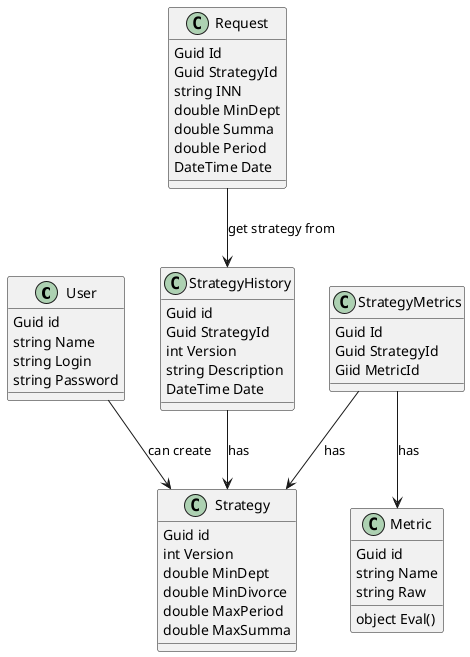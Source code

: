 @startuml DataModel

class User {
    Guid id
    string Name
    string Login
    string Password
}

class StrategyHistory {
    Guid id
    Guid StrategyId
    int Version
    string Description
    DateTime Date
}

class Strategy {
    Guid id
    int Version
    /' Мин ставка по кредиту '/
    double MinDept
    /' Мин рейтинг для неодобрения заявки'/
    double MinDivorce
    double MaxPeriod
    double MaxSumma
}

class StrategyMetrics {
    Guid Id
    Guid StrategyId
    Giid MetricId
}

class Metric {
    Guid id
    string Name
    string Raw

    object Eval()
}


class Request {
    Guid Id
    Guid StrategyId
    string INN
    double MinDept
    double Summa
    double Period
    DateTime Date
}

User --> Strategy : can create
StrategyHistory --> Strategy : has

StrategyMetrics --> Strategy : has
StrategyMetrics --> Metric : has

Request --> StrategyHistory : get strategy from

@enduml